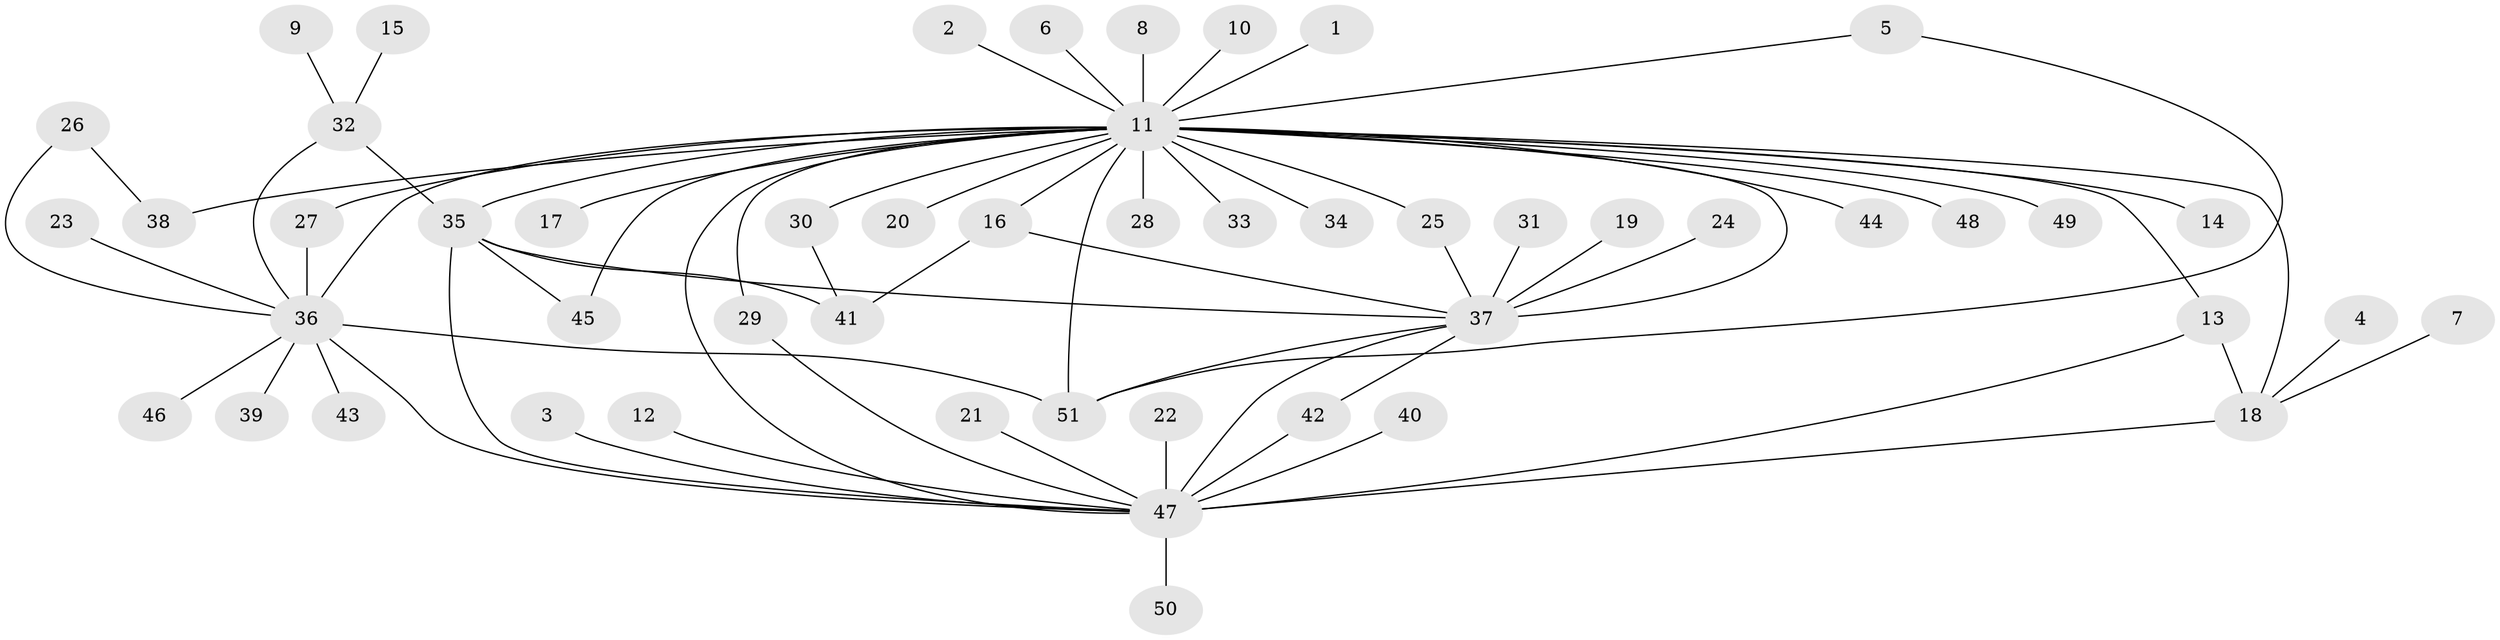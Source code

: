 // original degree distribution, {31: 0.009900990099009901, 3: 0.13861386138613863, 5: 0.019801980198019802, 2: 0.297029702970297, 7: 0.0297029702970297, 13: 0.009900990099009901, 1: 0.40594059405940597, 6: 0.0297029702970297, 4: 0.04950495049504951, 10: 0.009900990099009901}
// Generated by graph-tools (version 1.1) at 2025/49/03/09/25 03:49:57]
// undirected, 51 vertices, 70 edges
graph export_dot {
graph [start="1"]
  node [color=gray90,style=filled];
  1;
  2;
  3;
  4;
  5;
  6;
  7;
  8;
  9;
  10;
  11;
  12;
  13;
  14;
  15;
  16;
  17;
  18;
  19;
  20;
  21;
  22;
  23;
  24;
  25;
  26;
  27;
  28;
  29;
  30;
  31;
  32;
  33;
  34;
  35;
  36;
  37;
  38;
  39;
  40;
  41;
  42;
  43;
  44;
  45;
  46;
  47;
  48;
  49;
  50;
  51;
  1 -- 11 [weight=1.0];
  2 -- 11 [weight=1.0];
  3 -- 47 [weight=1.0];
  4 -- 18 [weight=1.0];
  5 -- 11 [weight=1.0];
  5 -- 51 [weight=1.0];
  6 -- 11 [weight=1.0];
  7 -- 18 [weight=1.0];
  8 -- 11 [weight=1.0];
  9 -- 32 [weight=1.0];
  10 -- 11 [weight=1.0];
  11 -- 13 [weight=1.0];
  11 -- 14 [weight=1.0];
  11 -- 16 [weight=1.0];
  11 -- 17 [weight=1.0];
  11 -- 18 [weight=1.0];
  11 -- 20 [weight=1.0];
  11 -- 25 [weight=1.0];
  11 -- 27 [weight=1.0];
  11 -- 28 [weight=1.0];
  11 -- 29 [weight=1.0];
  11 -- 30 [weight=1.0];
  11 -- 33 [weight=1.0];
  11 -- 34 [weight=1.0];
  11 -- 35 [weight=3.0];
  11 -- 36 [weight=1.0];
  11 -- 37 [weight=3.0];
  11 -- 38 [weight=1.0];
  11 -- 44 [weight=1.0];
  11 -- 45 [weight=1.0];
  11 -- 47 [weight=1.0];
  11 -- 48 [weight=1.0];
  11 -- 49 [weight=2.0];
  11 -- 51 [weight=1.0];
  12 -- 47 [weight=1.0];
  13 -- 18 [weight=1.0];
  13 -- 47 [weight=1.0];
  15 -- 32 [weight=1.0];
  16 -- 37 [weight=1.0];
  16 -- 41 [weight=1.0];
  18 -- 47 [weight=2.0];
  19 -- 37 [weight=1.0];
  21 -- 47 [weight=1.0];
  22 -- 47 [weight=1.0];
  23 -- 36 [weight=1.0];
  24 -- 37 [weight=1.0];
  25 -- 37 [weight=1.0];
  26 -- 36 [weight=1.0];
  26 -- 38 [weight=1.0];
  27 -- 36 [weight=1.0];
  29 -- 47 [weight=1.0];
  30 -- 41 [weight=1.0];
  31 -- 37 [weight=1.0];
  32 -- 35 [weight=1.0];
  32 -- 36 [weight=1.0];
  35 -- 37 [weight=1.0];
  35 -- 41 [weight=1.0];
  35 -- 45 [weight=1.0];
  35 -- 47 [weight=1.0];
  36 -- 39 [weight=1.0];
  36 -- 43 [weight=1.0];
  36 -- 46 [weight=1.0];
  36 -- 47 [weight=1.0];
  36 -- 51 [weight=1.0];
  37 -- 42 [weight=1.0];
  37 -- 47 [weight=1.0];
  37 -- 51 [weight=1.0];
  40 -- 47 [weight=1.0];
  42 -- 47 [weight=2.0];
  47 -- 50 [weight=1.0];
}
